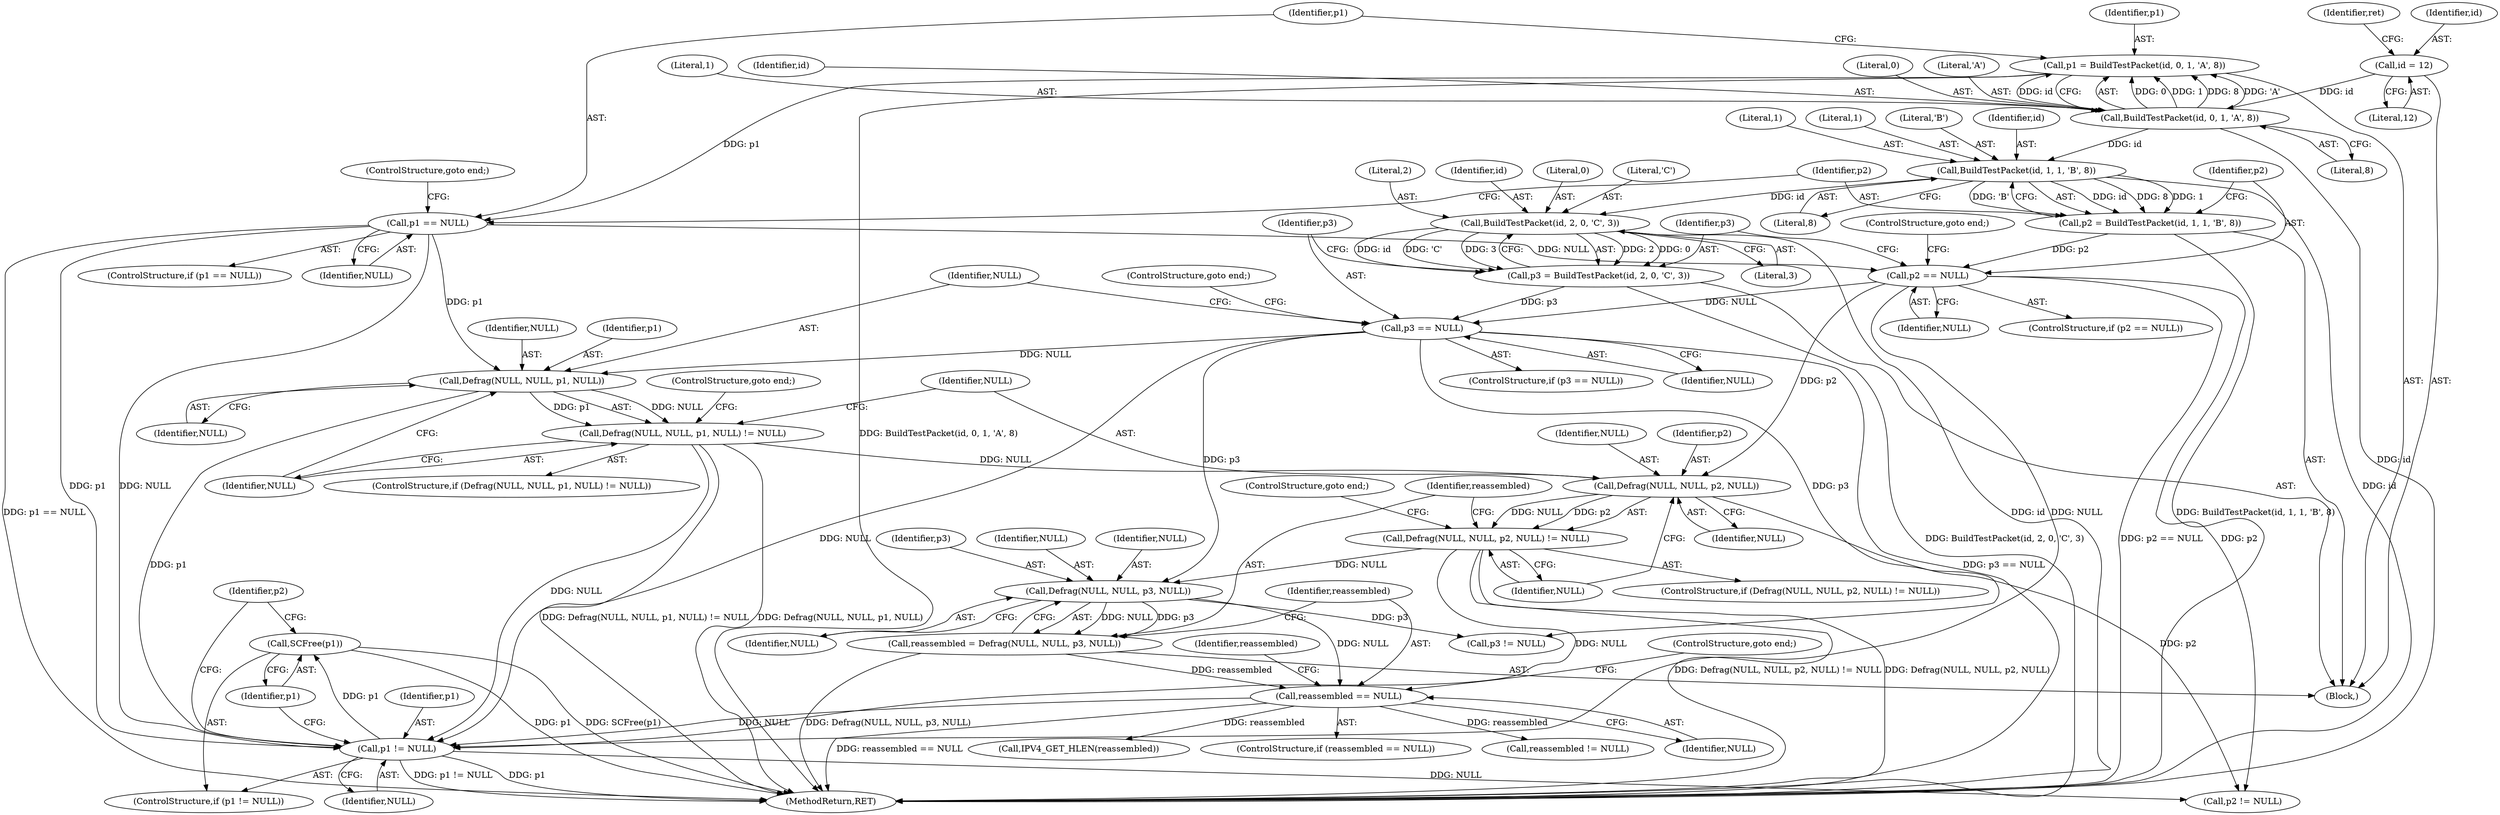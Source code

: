 digraph "0_suricata_4a04f814b15762eb446a5ead4d69d021512df6f8_4@pointer" {
"1000286" [label="(Call,SCFree(p1))"];
"1000283" [label="(Call,p1 != NULL)"];
"1000141" [label="(Call,p1 == NULL)"];
"1000132" [label="(Call,p1 = BuildTestPacket(id, 0, 1, 'A', 8))"];
"1000134" [label="(Call,BuildTestPacket(id, 0, 1, 'A', 8))"];
"1000123" [label="(Call,id = 12)"];
"1000173" [label="(Call,Defrag(NULL, NULL, p1, NULL))"];
"1000167" [label="(Call,p3 == NULL)"];
"1000158" [label="(Call,p3 = BuildTestPacket(id, 2, 0, 'C', 3))"];
"1000160" [label="(Call,BuildTestPacket(id, 2, 0, 'C', 3))"];
"1000147" [label="(Call,BuildTestPacket(id, 1, 1, 'B', 8))"];
"1000154" [label="(Call,p2 == NULL)"];
"1000145" [label="(Call,p2 = BuildTestPacket(id, 1, 1, 'B', 8))"];
"1000172" [label="(Call,Defrag(NULL, NULL, p1, NULL) != NULL)"];
"1000181" [label="(Call,Defrag(NULL, NULL, p2, NULL) != NULL)"];
"1000182" [label="(Call,Defrag(NULL, NULL, p2, NULL))"];
"1000197" [label="(Call,reassembled == NULL)"];
"1000189" [label="(Call,reassembled = Defrag(NULL, NULL, p3, NULL))"];
"1000191" [label="(Call,Defrag(NULL, NULL, p3, NULL))"];
"1000195" [label="(Identifier,NULL)"];
"1000204" [label="(Call,IPV4_GET_HLEN(reassembled))"];
"1000172" [label="(Call,Defrag(NULL, NULL, p1, NULL) != NULL)"];
"1000178" [label="(Identifier,NULL)"];
"1000132" [label="(Call,p1 = BuildTestPacket(id, 0, 1, 'A', 8))"];
"1000105" [label="(Block,)"];
"1000180" [label="(ControlStructure,if (Defrag(NULL, NULL, p2, NULL) != NULL))"];
"1000162" [label="(Literal,2)"];
"1000196" [label="(ControlStructure,if (reassembled == NULL))"];
"1000194" [label="(Identifier,p3)"];
"1000175" [label="(Identifier,NULL)"];
"1000198" [label="(Identifier,reassembled)"];
"1000176" [label="(Identifier,p1)"];
"1000137" [label="(Literal,1)"];
"1000150" [label="(Literal,1)"];
"1000188" [label="(ControlStructure,goto end;)"];
"1000181" [label="(Call,Defrag(NULL, NULL, p2, NULL) != NULL)"];
"1000285" [label="(Identifier,NULL)"];
"1000154" [label="(Call,p2 == NULL)"];
"1000182" [label="(Call,Defrag(NULL, NULL, p2, NULL))"];
"1000152" [label="(Literal,8)"];
"1000165" [label="(Literal,3)"];
"1000309" [label="(MethodReturn,RET)"];
"1000289" [label="(Call,p2 != NULL)"];
"1000193" [label="(Identifier,NULL)"];
"1000151" [label="(Literal,'B')"];
"1000147" [label="(Call,BuildTestPacket(id, 1, 1, 'B', 8))"];
"1000148" [label="(Identifier,id)"];
"1000145" [label="(Call,p2 = BuildTestPacket(id, 1, 1, 'B', 8))"];
"1000177" [label="(Identifier,NULL)"];
"1000146" [label="(Identifier,p2)"];
"1000168" [label="(Identifier,p3)"];
"1000161" [label="(Identifier,id)"];
"1000286" [label="(Call,SCFree(p1))"];
"1000156" [label="(Identifier,NULL)"];
"1000133" [label="(Identifier,p1)"];
"1000149" [label="(Literal,1)"];
"1000139" [label="(Literal,8)"];
"1000163" [label="(Literal,0)"];
"1000155" [label="(Identifier,p2)"];
"1000125" [label="(Literal,12)"];
"1000191" [label="(Call,Defrag(NULL, NULL, p3, NULL))"];
"1000295" [label="(Call,p3 != NULL)"];
"1000192" [label="(Identifier,NULL)"];
"1000153" [label="(ControlStructure,if (p2 == NULL))"];
"1000187" [label="(Identifier,NULL)"];
"1000124" [label="(Identifier,id)"];
"1000282" [label="(ControlStructure,if (p1 != NULL))"];
"1000158" [label="(Call,p3 = BuildTestPacket(id, 2, 0, 'C', 3))"];
"1000164" [label="(Literal,'C')"];
"1000140" [label="(ControlStructure,if (p1 == NULL))"];
"1000171" [label="(ControlStructure,if (Defrag(NULL, NULL, p1, NULL) != NULL))"];
"1000129" [label="(Identifier,ret)"];
"1000135" [label="(Identifier,id)"];
"1000136" [label="(Literal,0)"];
"1000197" [label="(Call,reassembled == NULL)"];
"1000144" [label="(ControlStructure,goto end;)"];
"1000184" [label="(Identifier,NULL)"];
"1000166" [label="(ControlStructure,if (p3 == NULL))"];
"1000143" [label="(Identifier,NULL)"];
"1000170" [label="(ControlStructure,goto end;)"];
"1000186" [label="(Identifier,NULL)"];
"1000190" [label="(Identifier,reassembled)"];
"1000283" [label="(Call,p1 != NULL)"];
"1000160" [label="(Call,BuildTestPacket(id, 2, 0, 'C', 3))"];
"1000138" [label="(Literal,'A')"];
"1000301" [label="(Call,reassembled != NULL)"];
"1000185" [label="(Identifier,p2)"];
"1000157" [label="(ControlStructure,goto end;)"];
"1000179" [label="(ControlStructure,goto end;)"];
"1000183" [label="(Identifier,NULL)"];
"1000290" [label="(Identifier,p2)"];
"1000201" [label="(ControlStructure,goto end;)"];
"1000169" [label="(Identifier,NULL)"];
"1000199" [label="(Identifier,NULL)"];
"1000205" [label="(Identifier,reassembled)"];
"1000284" [label="(Identifier,p1)"];
"1000174" [label="(Identifier,NULL)"];
"1000142" [label="(Identifier,p1)"];
"1000159" [label="(Identifier,p3)"];
"1000123" [label="(Call,id = 12)"];
"1000141" [label="(Call,p1 == NULL)"];
"1000189" [label="(Call,reassembled = Defrag(NULL, NULL, p3, NULL))"];
"1000287" [label="(Identifier,p1)"];
"1000173" [label="(Call,Defrag(NULL, NULL, p1, NULL))"];
"1000167" [label="(Call,p3 == NULL)"];
"1000134" [label="(Call,BuildTestPacket(id, 0, 1, 'A', 8))"];
"1000286" -> "1000282"  [label="AST: "];
"1000286" -> "1000287"  [label="CFG: "];
"1000287" -> "1000286"  [label="AST: "];
"1000290" -> "1000286"  [label="CFG: "];
"1000286" -> "1000309"  [label="DDG: SCFree(p1)"];
"1000286" -> "1000309"  [label="DDG: p1"];
"1000283" -> "1000286"  [label="DDG: p1"];
"1000283" -> "1000282"  [label="AST: "];
"1000283" -> "1000285"  [label="CFG: "];
"1000284" -> "1000283"  [label="AST: "];
"1000285" -> "1000283"  [label="AST: "];
"1000287" -> "1000283"  [label="CFG: "];
"1000290" -> "1000283"  [label="CFG: "];
"1000283" -> "1000309"  [label="DDG: p1"];
"1000283" -> "1000309"  [label="DDG: p1 != NULL"];
"1000141" -> "1000283"  [label="DDG: p1"];
"1000141" -> "1000283"  [label="DDG: NULL"];
"1000173" -> "1000283"  [label="DDG: p1"];
"1000172" -> "1000283"  [label="DDG: NULL"];
"1000181" -> "1000283"  [label="DDG: NULL"];
"1000167" -> "1000283"  [label="DDG: NULL"];
"1000197" -> "1000283"  [label="DDG: NULL"];
"1000154" -> "1000283"  [label="DDG: NULL"];
"1000283" -> "1000289"  [label="DDG: NULL"];
"1000141" -> "1000140"  [label="AST: "];
"1000141" -> "1000143"  [label="CFG: "];
"1000142" -> "1000141"  [label="AST: "];
"1000143" -> "1000141"  [label="AST: "];
"1000144" -> "1000141"  [label="CFG: "];
"1000146" -> "1000141"  [label="CFG: "];
"1000141" -> "1000309"  [label="DDG: p1 == NULL"];
"1000132" -> "1000141"  [label="DDG: p1"];
"1000141" -> "1000154"  [label="DDG: NULL"];
"1000141" -> "1000173"  [label="DDG: p1"];
"1000132" -> "1000105"  [label="AST: "];
"1000132" -> "1000134"  [label="CFG: "];
"1000133" -> "1000132"  [label="AST: "];
"1000134" -> "1000132"  [label="AST: "];
"1000142" -> "1000132"  [label="CFG: "];
"1000132" -> "1000309"  [label="DDG: BuildTestPacket(id, 0, 1, 'A', 8)"];
"1000134" -> "1000132"  [label="DDG: 0"];
"1000134" -> "1000132"  [label="DDG: 1"];
"1000134" -> "1000132"  [label="DDG: 8"];
"1000134" -> "1000132"  [label="DDG: 'A'"];
"1000134" -> "1000132"  [label="DDG: id"];
"1000134" -> "1000139"  [label="CFG: "];
"1000135" -> "1000134"  [label="AST: "];
"1000136" -> "1000134"  [label="AST: "];
"1000137" -> "1000134"  [label="AST: "];
"1000138" -> "1000134"  [label="AST: "];
"1000139" -> "1000134"  [label="AST: "];
"1000134" -> "1000309"  [label="DDG: id"];
"1000123" -> "1000134"  [label="DDG: id"];
"1000134" -> "1000147"  [label="DDG: id"];
"1000123" -> "1000105"  [label="AST: "];
"1000123" -> "1000125"  [label="CFG: "];
"1000124" -> "1000123"  [label="AST: "];
"1000125" -> "1000123"  [label="AST: "];
"1000129" -> "1000123"  [label="CFG: "];
"1000173" -> "1000172"  [label="AST: "];
"1000173" -> "1000177"  [label="CFG: "];
"1000174" -> "1000173"  [label="AST: "];
"1000175" -> "1000173"  [label="AST: "];
"1000176" -> "1000173"  [label="AST: "];
"1000177" -> "1000173"  [label="AST: "];
"1000178" -> "1000173"  [label="CFG: "];
"1000173" -> "1000172"  [label="DDG: NULL"];
"1000173" -> "1000172"  [label="DDG: p1"];
"1000167" -> "1000173"  [label="DDG: NULL"];
"1000167" -> "1000166"  [label="AST: "];
"1000167" -> "1000169"  [label="CFG: "];
"1000168" -> "1000167"  [label="AST: "];
"1000169" -> "1000167"  [label="AST: "];
"1000170" -> "1000167"  [label="CFG: "];
"1000174" -> "1000167"  [label="CFG: "];
"1000167" -> "1000309"  [label="DDG: p3 == NULL"];
"1000158" -> "1000167"  [label="DDG: p3"];
"1000154" -> "1000167"  [label="DDG: NULL"];
"1000167" -> "1000191"  [label="DDG: p3"];
"1000167" -> "1000295"  [label="DDG: p3"];
"1000158" -> "1000105"  [label="AST: "];
"1000158" -> "1000160"  [label="CFG: "];
"1000159" -> "1000158"  [label="AST: "];
"1000160" -> "1000158"  [label="AST: "];
"1000168" -> "1000158"  [label="CFG: "];
"1000158" -> "1000309"  [label="DDG: BuildTestPacket(id, 2, 0, 'C', 3)"];
"1000160" -> "1000158"  [label="DDG: 2"];
"1000160" -> "1000158"  [label="DDG: 0"];
"1000160" -> "1000158"  [label="DDG: id"];
"1000160" -> "1000158"  [label="DDG: 'C'"];
"1000160" -> "1000158"  [label="DDG: 3"];
"1000160" -> "1000165"  [label="CFG: "];
"1000161" -> "1000160"  [label="AST: "];
"1000162" -> "1000160"  [label="AST: "];
"1000163" -> "1000160"  [label="AST: "];
"1000164" -> "1000160"  [label="AST: "];
"1000165" -> "1000160"  [label="AST: "];
"1000160" -> "1000309"  [label="DDG: id"];
"1000147" -> "1000160"  [label="DDG: id"];
"1000147" -> "1000145"  [label="AST: "];
"1000147" -> "1000152"  [label="CFG: "];
"1000148" -> "1000147"  [label="AST: "];
"1000149" -> "1000147"  [label="AST: "];
"1000150" -> "1000147"  [label="AST: "];
"1000151" -> "1000147"  [label="AST: "];
"1000152" -> "1000147"  [label="AST: "];
"1000145" -> "1000147"  [label="CFG: "];
"1000147" -> "1000309"  [label="DDG: id"];
"1000147" -> "1000145"  [label="DDG: id"];
"1000147" -> "1000145"  [label="DDG: 8"];
"1000147" -> "1000145"  [label="DDG: 1"];
"1000147" -> "1000145"  [label="DDG: 'B'"];
"1000154" -> "1000153"  [label="AST: "];
"1000154" -> "1000156"  [label="CFG: "];
"1000155" -> "1000154"  [label="AST: "];
"1000156" -> "1000154"  [label="AST: "];
"1000157" -> "1000154"  [label="CFG: "];
"1000159" -> "1000154"  [label="CFG: "];
"1000154" -> "1000309"  [label="DDG: p2 == NULL"];
"1000145" -> "1000154"  [label="DDG: p2"];
"1000154" -> "1000182"  [label="DDG: p2"];
"1000154" -> "1000289"  [label="DDG: p2"];
"1000145" -> "1000105"  [label="AST: "];
"1000146" -> "1000145"  [label="AST: "];
"1000155" -> "1000145"  [label="CFG: "];
"1000145" -> "1000309"  [label="DDG: BuildTestPacket(id, 1, 1, 'B', 8)"];
"1000172" -> "1000171"  [label="AST: "];
"1000172" -> "1000178"  [label="CFG: "];
"1000178" -> "1000172"  [label="AST: "];
"1000179" -> "1000172"  [label="CFG: "];
"1000183" -> "1000172"  [label="CFG: "];
"1000172" -> "1000309"  [label="DDG: Defrag(NULL, NULL, p1, NULL) != NULL"];
"1000172" -> "1000309"  [label="DDG: Defrag(NULL, NULL, p1, NULL)"];
"1000172" -> "1000182"  [label="DDG: NULL"];
"1000181" -> "1000180"  [label="AST: "];
"1000181" -> "1000187"  [label="CFG: "];
"1000182" -> "1000181"  [label="AST: "];
"1000187" -> "1000181"  [label="AST: "];
"1000188" -> "1000181"  [label="CFG: "];
"1000190" -> "1000181"  [label="CFG: "];
"1000181" -> "1000309"  [label="DDG: Defrag(NULL, NULL, p2, NULL)"];
"1000181" -> "1000309"  [label="DDG: Defrag(NULL, NULL, p2, NULL) != NULL"];
"1000182" -> "1000181"  [label="DDG: NULL"];
"1000182" -> "1000181"  [label="DDG: p2"];
"1000181" -> "1000191"  [label="DDG: NULL"];
"1000182" -> "1000186"  [label="CFG: "];
"1000183" -> "1000182"  [label="AST: "];
"1000184" -> "1000182"  [label="AST: "];
"1000185" -> "1000182"  [label="AST: "];
"1000186" -> "1000182"  [label="AST: "];
"1000187" -> "1000182"  [label="CFG: "];
"1000182" -> "1000289"  [label="DDG: p2"];
"1000197" -> "1000196"  [label="AST: "];
"1000197" -> "1000199"  [label="CFG: "];
"1000198" -> "1000197"  [label="AST: "];
"1000199" -> "1000197"  [label="AST: "];
"1000201" -> "1000197"  [label="CFG: "];
"1000205" -> "1000197"  [label="CFG: "];
"1000197" -> "1000309"  [label="DDG: reassembled == NULL"];
"1000189" -> "1000197"  [label="DDG: reassembled"];
"1000191" -> "1000197"  [label="DDG: NULL"];
"1000197" -> "1000204"  [label="DDG: reassembled"];
"1000197" -> "1000301"  [label="DDG: reassembled"];
"1000189" -> "1000105"  [label="AST: "];
"1000189" -> "1000191"  [label="CFG: "];
"1000190" -> "1000189"  [label="AST: "];
"1000191" -> "1000189"  [label="AST: "];
"1000198" -> "1000189"  [label="CFG: "];
"1000189" -> "1000309"  [label="DDG: Defrag(NULL, NULL, p3, NULL)"];
"1000191" -> "1000189"  [label="DDG: NULL"];
"1000191" -> "1000189"  [label="DDG: p3"];
"1000191" -> "1000195"  [label="CFG: "];
"1000192" -> "1000191"  [label="AST: "];
"1000193" -> "1000191"  [label="AST: "];
"1000194" -> "1000191"  [label="AST: "];
"1000195" -> "1000191"  [label="AST: "];
"1000191" -> "1000295"  [label="DDG: p3"];
}
